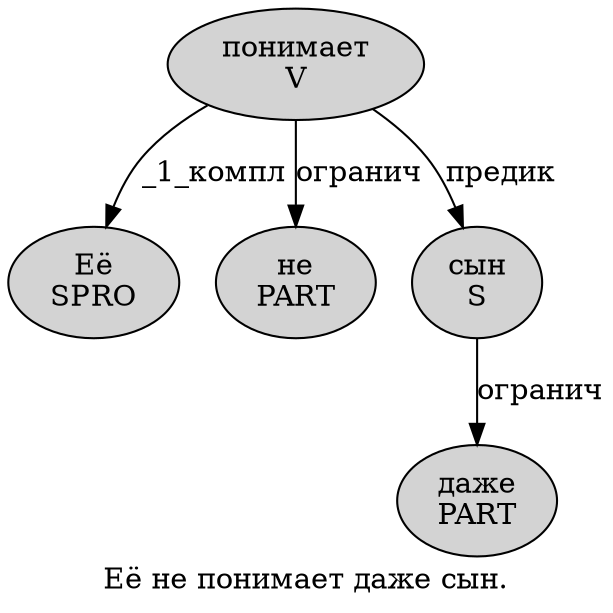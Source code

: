 digraph SENTENCE_1176 {
	graph [label="Её не понимает даже сын."]
	node [style=filled]
		0 [label="Её
SPRO" color="" fillcolor=lightgray penwidth=1 shape=ellipse]
		1 [label="не
PART" color="" fillcolor=lightgray penwidth=1 shape=ellipse]
		2 [label="понимает
V" color="" fillcolor=lightgray penwidth=1 shape=ellipse]
		3 [label="даже
PART" color="" fillcolor=lightgray penwidth=1 shape=ellipse]
		4 [label="сын
S" color="" fillcolor=lightgray penwidth=1 shape=ellipse]
			4 -> 3 [label="огранич"]
			2 -> 0 [label="_1_компл"]
			2 -> 1 [label="огранич"]
			2 -> 4 [label="предик"]
}